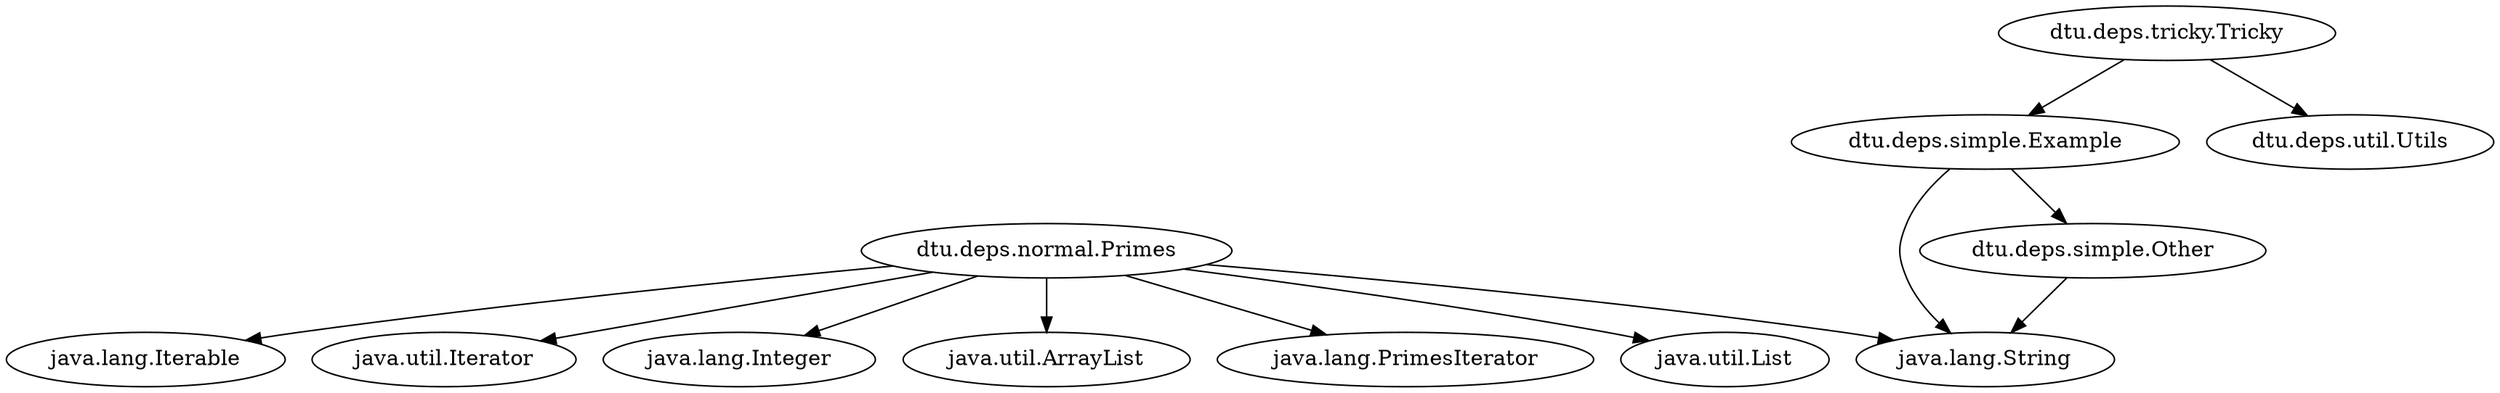 // Class Diagram
digraph {
	"dtu.deps.normal.Primes" -> "java.lang.Iterable"
	"dtu.deps.normal.Primes" -> "java.util.Iterator"
	"dtu.deps.normal.Primes" -> "java.lang.Integer"
	"dtu.deps.normal.Primes" -> "java.util.ArrayList"
	"dtu.deps.normal.Primes" -> "java.lang.PrimesIterator"
	"dtu.deps.normal.Primes" -> "java.util.List"
	"dtu.deps.normal.Primes" -> "java.lang.String"
	"dtu.deps.simple.Other" -> "java.lang.String"
	"dtu.deps.simple.Example" -> "java.lang.String"
	"dtu.deps.simple.Example" -> "dtu.deps.simple.Other"
	"dtu.deps.tricky.Tricky" -> "dtu.deps.util.Utils"
	"dtu.deps.tricky.Tricky" -> "dtu.deps.simple.Example"
}
